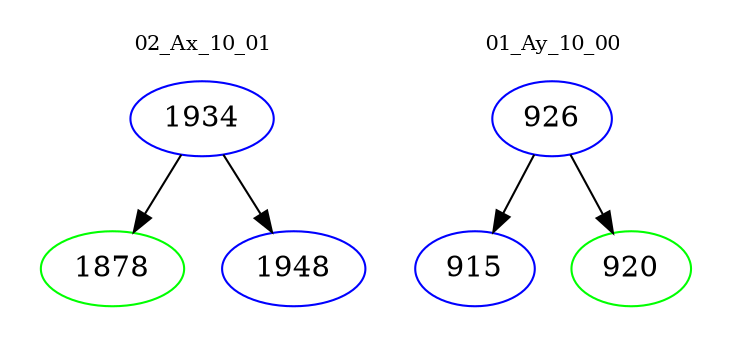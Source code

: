 digraph{
subgraph cluster_0 {
color = white
label = "02_Ax_10_01";
fontsize=10;
T0_1934 [label="1934", color="blue"]
T0_1934 -> T0_1878 [color="black"]
T0_1878 [label="1878", color="green"]
T0_1934 -> T0_1948 [color="black"]
T0_1948 [label="1948", color="blue"]
}
subgraph cluster_1 {
color = white
label = "01_Ay_10_00";
fontsize=10;
T1_926 [label="926", color="blue"]
T1_926 -> T1_915 [color="black"]
T1_915 [label="915", color="blue"]
T1_926 -> T1_920 [color="black"]
T1_920 [label="920", color="green"]
}
}
